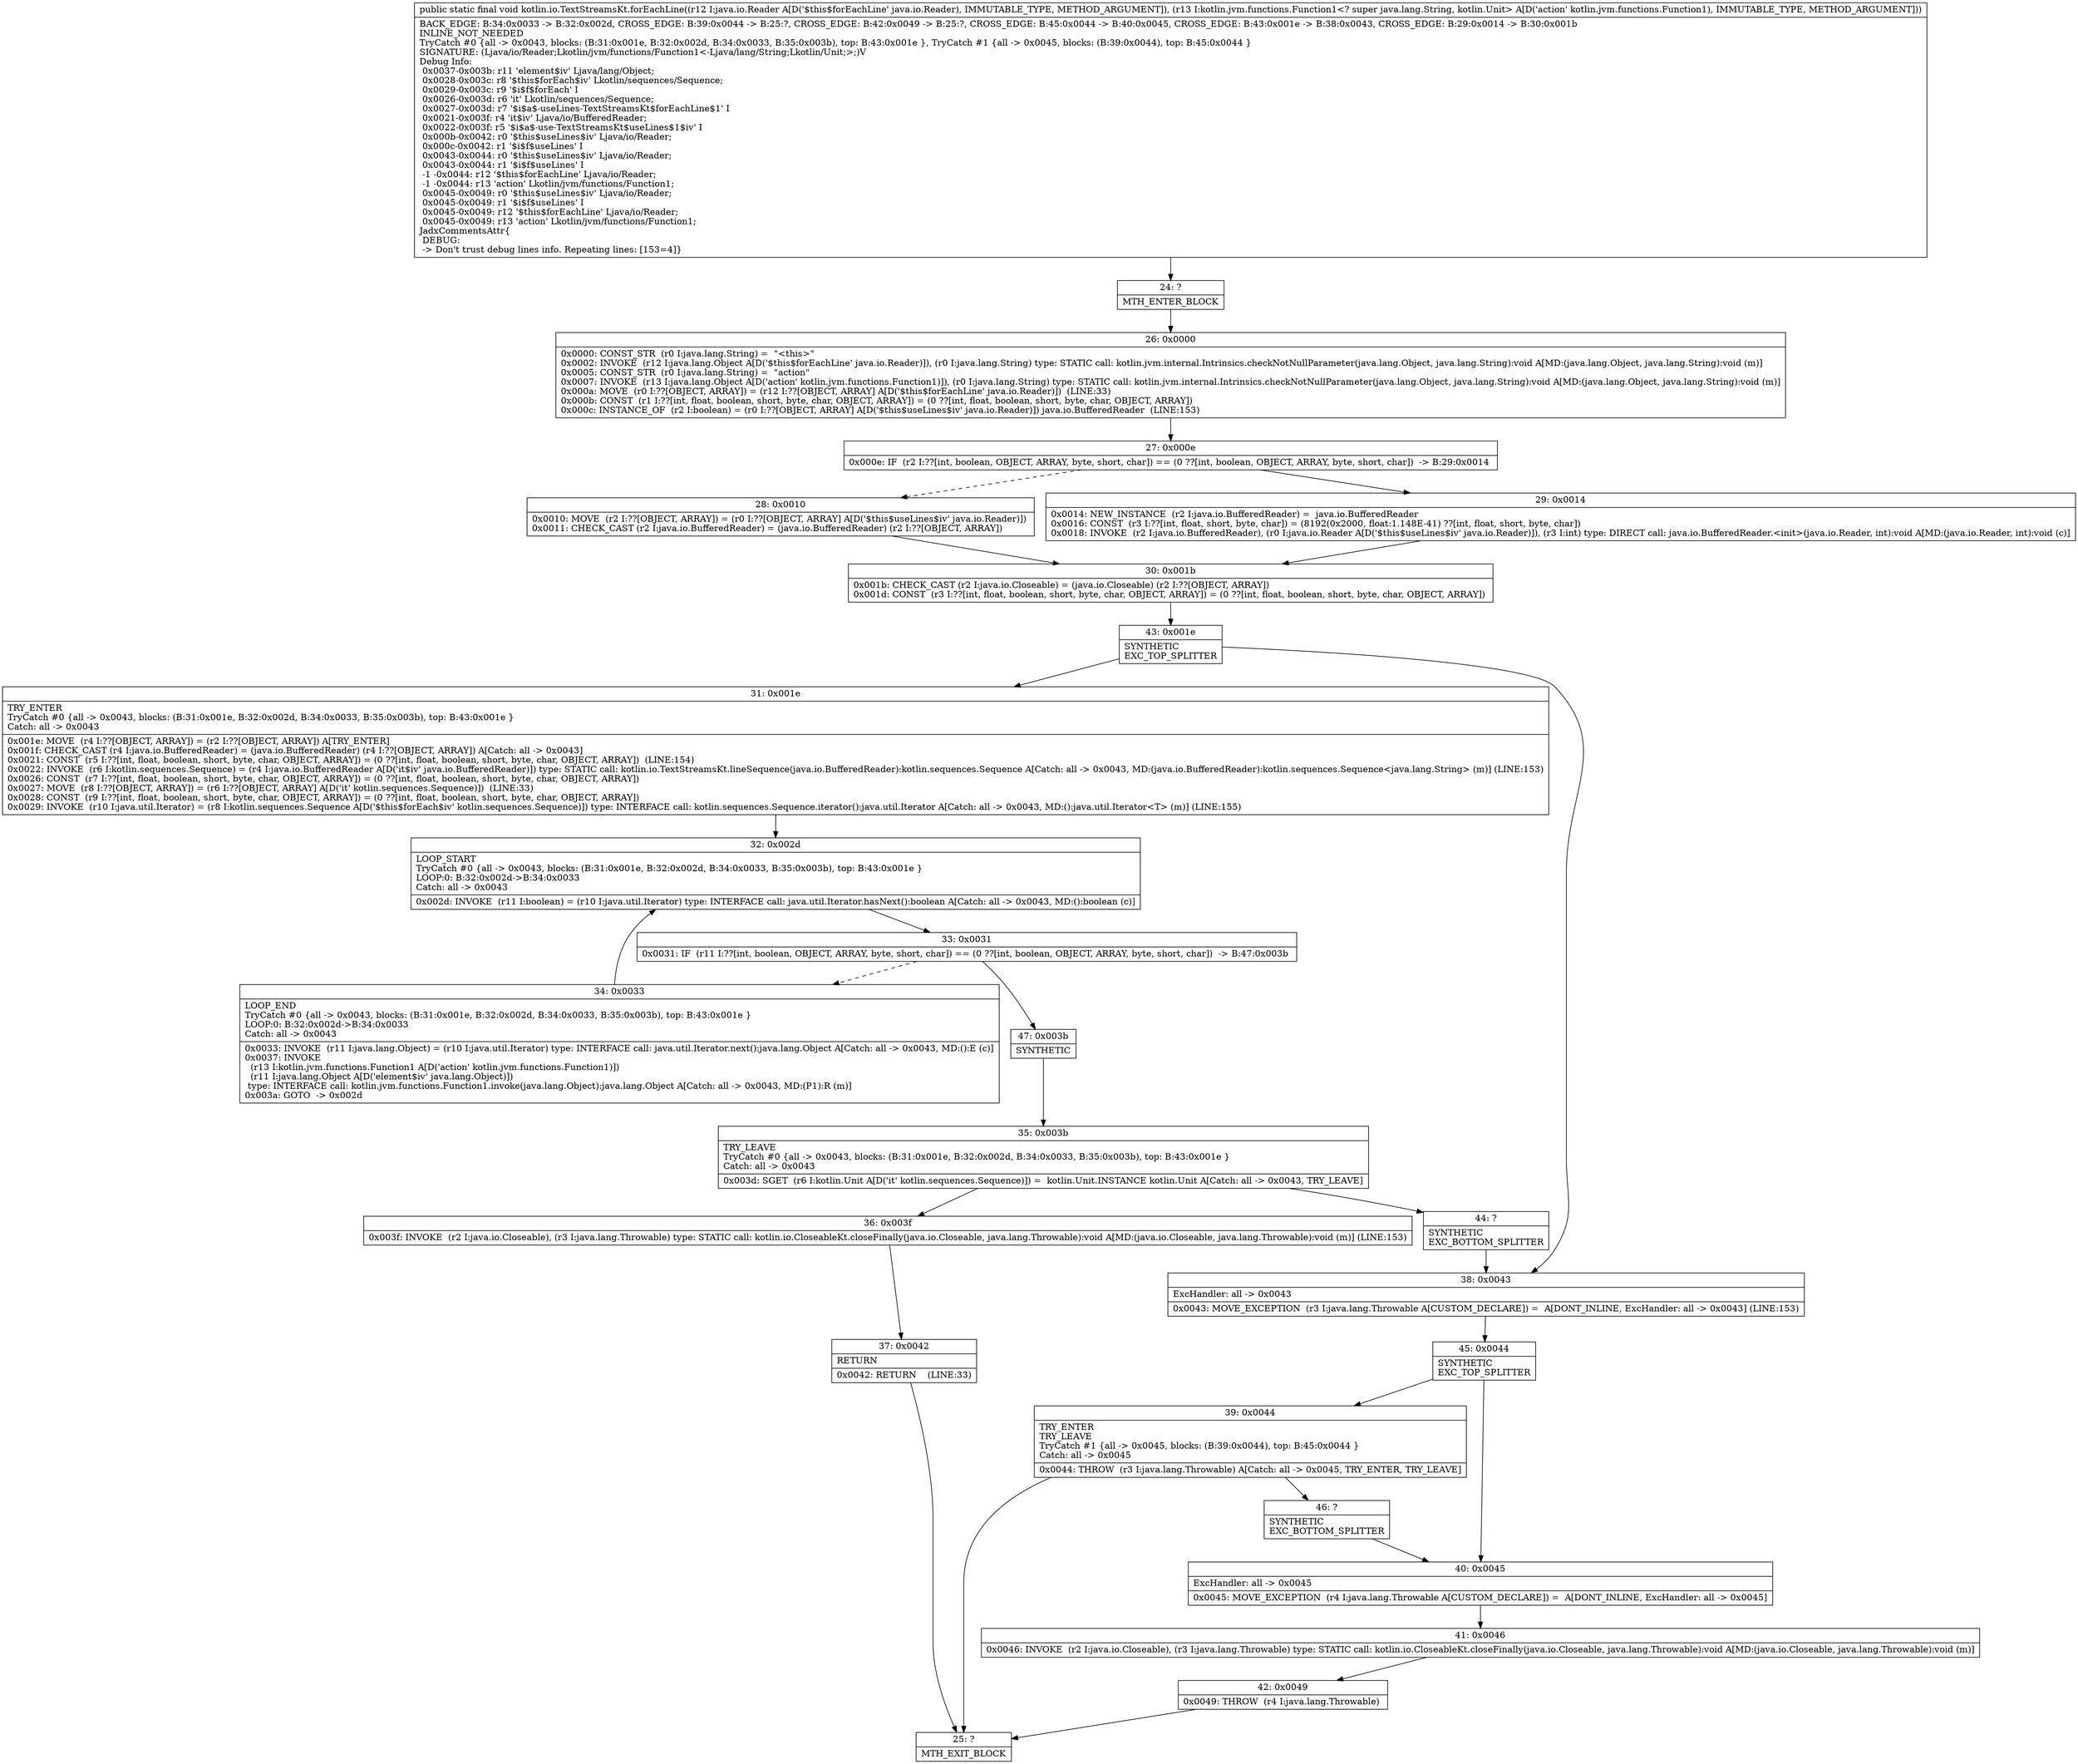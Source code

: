 digraph "CFG forkotlin.io.TextStreamsKt.forEachLine(Ljava\/io\/Reader;Lkotlin\/jvm\/functions\/Function1;)V" {
Node_24 [shape=record,label="{24\:\ ?|MTH_ENTER_BLOCK\l}"];
Node_26 [shape=record,label="{26\:\ 0x0000|0x0000: CONST_STR  (r0 I:java.lang.String) =  \"\<this\>\" \l0x0002: INVOKE  (r12 I:java.lang.Object A[D('$this$forEachLine' java.io.Reader)]), (r0 I:java.lang.String) type: STATIC call: kotlin.jvm.internal.Intrinsics.checkNotNullParameter(java.lang.Object, java.lang.String):void A[MD:(java.lang.Object, java.lang.String):void (m)]\l0x0005: CONST_STR  (r0 I:java.lang.String) =  \"action\" \l0x0007: INVOKE  (r13 I:java.lang.Object A[D('action' kotlin.jvm.functions.Function1)]), (r0 I:java.lang.String) type: STATIC call: kotlin.jvm.internal.Intrinsics.checkNotNullParameter(java.lang.Object, java.lang.String):void A[MD:(java.lang.Object, java.lang.String):void (m)]\l0x000a: MOVE  (r0 I:??[OBJECT, ARRAY]) = (r12 I:??[OBJECT, ARRAY] A[D('$this$forEachLine' java.io.Reader)])  (LINE:33)\l0x000b: CONST  (r1 I:??[int, float, boolean, short, byte, char, OBJECT, ARRAY]) = (0 ??[int, float, boolean, short, byte, char, OBJECT, ARRAY]) \l0x000c: INSTANCE_OF  (r2 I:boolean) = (r0 I:??[OBJECT, ARRAY] A[D('$this$useLines$iv' java.io.Reader)]) java.io.BufferedReader  (LINE:153)\l}"];
Node_27 [shape=record,label="{27\:\ 0x000e|0x000e: IF  (r2 I:??[int, boolean, OBJECT, ARRAY, byte, short, char]) == (0 ??[int, boolean, OBJECT, ARRAY, byte, short, char])  \-\> B:29:0x0014 \l}"];
Node_28 [shape=record,label="{28\:\ 0x0010|0x0010: MOVE  (r2 I:??[OBJECT, ARRAY]) = (r0 I:??[OBJECT, ARRAY] A[D('$this$useLines$iv' java.io.Reader)]) \l0x0011: CHECK_CAST (r2 I:java.io.BufferedReader) = (java.io.BufferedReader) (r2 I:??[OBJECT, ARRAY]) \l}"];
Node_30 [shape=record,label="{30\:\ 0x001b|0x001b: CHECK_CAST (r2 I:java.io.Closeable) = (java.io.Closeable) (r2 I:??[OBJECT, ARRAY]) \l0x001d: CONST  (r3 I:??[int, float, boolean, short, byte, char, OBJECT, ARRAY]) = (0 ??[int, float, boolean, short, byte, char, OBJECT, ARRAY]) \l}"];
Node_43 [shape=record,label="{43\:\ 0x001e|SYNTHETIC\lEXC_TOP_SPLITTER\l}"];
Node_31 [shape=record,label="{31\:\ 0x001e|TRY_ENTER\lTryCatch #0 \{all \-\> 0x0043, blocks: (B:31:0x001e, B:32:0x002d, B:34:0x0033, B:35:0x003b), top: B:43:0x001e \}\lCatch: all \-\> 0x0043\l|0x001e: MOVE  (r4 I:??[OBJECT, ARRAY]) = (r2 I:??[OBJECT, ARRAY]) A[TRY_ENTER]\l0x001f: CHECK_CAST (r4 I:java.io.BufferedReader) = (java.io.BufferedReader) (r4 I:??[OBJECT, ARRAY]) A[Catch: all \-\> 0x0043]\l0x0021: CONST  (r5 I:??[int, float, boolean, short, byte, char, OBJECT, ARRAY]) = (0 ??[int, float, boolean, short, byte, char, OBJECT, ARRAY])  (LINE:154)\l0x0022: INVOKE  (r6 I:kotlin.sequences.Sequence) = (r4 I:java.io.BufferedReader A[D('it$iv' java.io.BufferedReader)]) type: STATIC call: kotlin.io.TextStreamsKt.lineSequence(java.io.BufferedReader):kotlin.sequences.Sequence A[Catch: all \-\> 0x0043, MD:(java.io.BufferedReader):kotlin.sequences.Sequence\<java.lang.String\> (m)] (LINE:153)\l0x0026: CONST  (r7 I:??[int, float, boolean, short, byte, char, OBJECT, ARRAY]) = (0 ??[int, float, boolean, short, byte, char, OBJECT, ARRAY]) \l0x0027: MOVE  (r8 I:??[OBJECT, ARRAY]) = (r6 I:??[OBJECT, ARRAY] A[D('it' kotlin.sequences.Sequence)])  (LINE:33)\l0x0028: CONST  (r9 I:??[int, float, boolean, short, byte, char, OBJECT, ARRAY]) = (0 ??[int, float, boolean, short, byte, char, OBJECT, ARRAY]) \l0x0029: INVOKE  (r10 I:java.util.Iterator) = (r8 I:kotlin.sequences.Sequence A[D('$this$forEach$iv' kotlin.sequences.Sequence)]) type: INTERFACE call: kotlin.sequences.Sequence.iterator():java.util.Iterator A[Catch: all \-\> 0x0043, MD:():java.util.Iterator\<T\> (m)] (LINE:155)\l}"];
Node_32 [shape=record,label="{32\:\ 0x002d|LOOP_START\lTryCatch #0 \{all \-\> 0x0043, blocks: (B:31:0x001e, B:32:0x002d, B:34:0x0033, B:35:0x003b), top: B:43:0x001e \}\lLOOP:0: B:32:0x002d\-\>B:34:0x0033\lCatch: all \-\> 0x0043\l|0x002d: INVOKE  (r11 I:boolean) = (r10 I:java.util.Iterator) type: INTERFACE call: java.util.Iterator.hasNext():boolean A[Catch: all \-\> 0x0043, MD:():boolean (c)]\l}"];
Node_33 [shape=record,label="{33\:\ 0x0031|0x0031: IF  (r11 I:??[int, boolean, OBJECT, ARRAY, byte, short, char]) == (0 ??[int, boolean, OBJECT, ARRAY, byte, short, char])  \-\> B:47:0x003b \l}"];
Node_34 [shape=record,label="{34\:\ 0x0033|LOOP_END\lTryCatch #0 \{all \-\> 0x0043, blocks: (B:31:0x001e, B:32:0x002d, B:34:0x0033, B:35:0x003b), top: B:43:0x001e \}\lLOOP:0: B:32:0x002d\-\>B:34:0x0033\lCatch: all \-\> 0x0043\l|0x0033: INVOKE  (r11 I:java.lang.Object) = (r10 I:java.util.Iterator) type: INTERFACE call: java.util.Iterator.next():java.lang.Object A[Catch: all \-\> 0x0043, MD:():E (c)]\l0x0037: INVOKE  \l  (r13 I:kotlin.jvm.functions.Function1 A[D('action' kotlin.jvm.functions.Function1)])\l  (r11 I:java.lang.Object A[D('element$iv' java.lang.Object)])\l type: INTERFACE call: kotlin.jvm.functions.Function1.invoke(java.lang.Object):java.lang.Object A[Catch: all \-\> 0x0043, MD:(P1):R (m)]\l0x003a: GOTO  \-\> 0x002d \l}"];
Node_47 [shape=record,label="{47\:\ 0x003b|SYNTHETIC\l}"];
Node_35 [shape=record,label="{35\:\ 0x003b|TRY_LEAVE\lTryCatch #0 \{all \-\> 0x0043, blocks: (B:31:0x001e, B:32:0x002d, B:34:0x0033, B:35:0x003b), top: B:43:0x001e \}\lCatch: all \-\> 0x0043\l|0x003d: SGET  (r6 I:kotlin.Unit A[D('it' kotlin.sequences.Sequence)]) =  kotlin.Unit.INSTANCE kotlin.Unit A[Catch: all \-\> 0x0043, TRY_LEAVE]\l}"];
Node_36 [shape=record,label="{36\:\ 0x003f|0x003f: INVOKE  (r2 I:java.io.Closeable), (r3 I:java.lang.Throwable) type: STATIC call: kotlin.io.CloseableKt.closeFinally(java.io.Closeable, java.lang.Throwable):void A[MD:(java.io.Closeable, java.lang.Throwable):void (m)] (LINE:153)\l}"];
Node_37 [shape=record,label="{37\:\ 0x0042|RETURN\l|0x0042: RETURN    (LINE:33)\l}"];
Node_25 [shape=record,label="{25\:\ ?|MTH_EXIT_BLOCK\l}"];
Node_44 [shape=record,label="{44\:\ ?|SYNTHETIC\lEXC_BOTTOM_SPLITTER\l}"];
Node_38 [shape=record,label="{38\:\ 0x0043|ExcHandler: all \-\> 0x0043\l|0x0043: MOVE_EXCEPTION  (r3 I:java.lang.Throwable A[CUSTOM_DECLARE]) =  A[DONT_INLINE, ExcHandler: all \-\> 0x0043] (LINE:153)\l}"];
Node_45 [shape=record,label="{45\:\ 0x0044|SYNTHETIC\lEXC_TOP_SPLITTER\l}"];
Node_39 [shape=record,label="{39\:\ 0x0044|TRY_ENTER\lTRY_LEAVE\lTryCatch #1 \{all \-\> 0x0045, blocks: (B:39:0x0044), top: B:45:0x0044 \}\lCatch: all \-\> 0x0045\l|0x0044: THROW  (r3 I:java.lang.Throwable) A[Catch: all \-\> 0x0045, TRY_ENTER, TRY_LEAVE]\l}"];
Node_46 [shape=record,label="{46\:\ ?|SYNTHETIC\lEXC_BOTTOM_SPLITTER\l}"];
Node_40 [shape=record,label="{40\:\ 0x0045|ExcHandler: all \-\> 0x0045\l|0x0045: MOVE_EXCEPTION  (r4 I:java.lang.Throwable A[CUSTOM_DECLARE]) =  A[DONT_INLINE, ExcHandler: all \-\> 0x0045]\l}"];
Node_41 [shape=record,label="{41\:\ 0x0046|0x0046: INVOKE  (r2 I:java.io.Closeable), (r3 I:java.lang.Throwable) type: STATIC call: kotlin.io.CloseableKt.closeFinally(java.io.Closeable, java.lang.Throwable):void A[MD:(java.io.Closeable, java.lang.Throwable):void (m)]\l}"];
Node_42 [shape=record,label="{42\:\ 0x0049|0x0049: THROW  (r4 I:java.lang.Throwable) \l}"];
Node_29 [shape=record,label="{29\:\ 0x0014|0x0014: NEW_INSTANCE  (r2 I:java.io.BufferedReader) =  java.io.BufferedReader \l0x0016: CONST  (r3 I:??[int, float, short, byte, char]) = (8192(0x2000, float:1.148E\-41) ??[int, float, short, byte, char]) \l0x0018: INVOKE  (r2 I:java.io.BufferedReader), (r0 I:java.io.Reader A[D('$this$useLines$iv' java.io.Reader)]), (r3 I:int) type: DIRECT call: java.io.BufferedReader.\<init\>(java.io.Reader, int):void A[MD:(java.io.Reader, int):void (c)]\l}"];
MethodNode[shape=record,label="{public static final void kotlin.io.TextStreamsKt.forEachLine((r12 I:java.io.Reader A[D('$this$forEachLine' java.io.Reader), IMMUTABLE_TYPE, METHOD_ARGUMENT]), (r13 I:kotlin.jvm.functions.Function1\<? super java.lang.String, kotlin.Unit\> A[D('action' kotlin.jvm.functions.Function1), IMMUTABLE_TYPE, METHOD_ARGUMENT]))  | BACK_EDGE: B:34:0x0033 \-\> B:32:0x002d, CROSS_EDGE: B:39:0x0044 \-\> B:25:?, CROSS_EDGE: B:42:0x0049 \-\> B:25:?, CROSS_EDGE: B:45:0x0044 \-\> B:40:0x0045, CROSS_EDGE: B:43:0x001e \-\> B:38:0x0043, CROSS_EDGE: B:29:0x0014 \-\> B:30:0x001b\lINLINE_NOT_NEEDED\lTryCatch #0 \{all \-\> 0x0043, blocks: (B:31:0x001e, B:32:0x002d, B:34:0x0033, B:35:0x003b), top: B:43:0x001e \}, TryCatch #1 \{all \-\> 0x0045, blocks: (B:39:0x0044), top: B:45:0x0044 \}\lSIGNATURE: (Ljava\/io\/Reader;Lkotlin\/jvm\/functions\/Function1\<\-Ljava\/lang\/String;Lkotlin\/Unit;\>;)V\lDebug Info:\l  0x0037\-0x003b: r11 'element$iv' Ljava\/lang\/Object;\l  0x0028\-0x003c: r8 '$this$forEach$iv' Lkotlin\/sequences\/Sequence;\l  0x0029\-0x003c: r9 '$i$f$forEach' I\l  0x0026\-0x003d: r6 'it' Lkotlin\/sequences\/Sequence;\l  0x0027\-0x003d: r7 '$i$a$\-useLines\-TextStreamsKt$forEachLine$1' I\l  0x0021\-0x003f: r4 'it$iv' Ljava\/io\/BufferedReader;\l  0x0022\-0x003f: r5 '$i$a$\-use\-TextStreamsKt$useLines$1$iv' I\l  0x000b\-0x0042: r0 '$this$useLines$iv' Ljava\/io\/Reader;\l  0x000c\-0x0042: r1 '$i$f$useLines' I\l  0x0043\-0x0044: r0 '$this$useLines$iv' Ljava\/io\/Reader;\l  0x0043\-0x0044: r1 '$i$f$useLines' I\l  \-1 \-0x0044: r12 '$this$forEachLine' Ljava\/io\/Reader;\l  \-1 \-0x0044: r13 'action' Lkotlin\/jvm\/functions\/Function1;\l  0x0045\-0x0049: r0 '$this$useLines$iv' Ljava\/io\/Reader;\l  0x0045\-0x0049: r1 '$i$f$useLines' I\l  0x0045\-0x0049: r12 '$this$forEachLine' Ljava\/io\/Reader;\l  0x0045\-0x0049: r13 'action' Lkotlin\/jvm\/functions\/Function1;\lJadxCommentsAttr\{\l DEBUG: \l \-\> Don't trust debug lines info. Repeating lines: [153=4]\}\l}"];
MethodNode -> Node_24;Node_24 -> Node_26;
Node_26 -> Node_27;
Node_27 -> Node_28[style=dashed];
Node_27 -> Node_29;
Node_28 -> Node_30;
Node_30 -> Node_43;
Node_43 -> Node_31;
Node_43 -> Node_38;
Node_31 -> Node_32;
Node_32 -> Node_33;
Node_33 -> Node_34[style=dashed];
Node_33 -> Node_47;
Node_34 -> Node_32;
Node_47 -> Node_35;
Node_35 -> Node_36;
Node_35 -> Node_44;
Node_36 -> Node_37;
Node_37 -> Node_25;
Node_44 -> Node_38;
Node_38 -> Node_45;
Node_45 -> Node_39;
Node_45 -> Node_40;
Node_39 -> Node_25;
Node_39 -> Node_46;
Node_46 -> Node_40;
Node_40 -> Node_41;
Node_41 -> Node_42;
Node_42 -> Node_25;
Node_29 -> Node_30;
}

